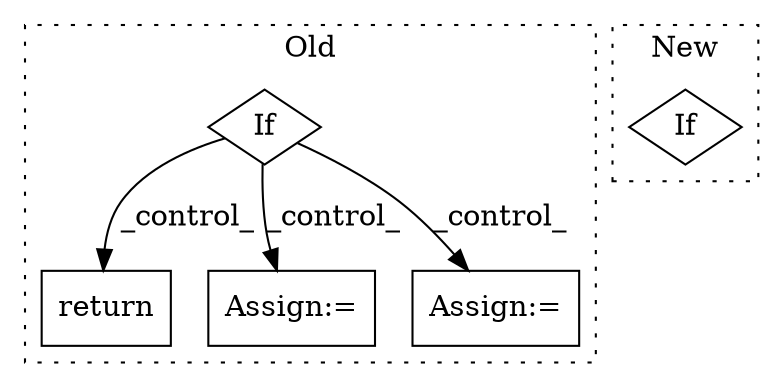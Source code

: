 digraph G {
subgraph cluster0 {
1 [label="return" a="93" s="9652" l="7" shape="box"];
3 [label="If" a="96" s="8858,8871" l="3,18" shape="diamond"];
4 [label="Assign:=" a="68" s="9360" l="3" shape="box"];
5 [label="Assign:=" a="68" s="9552" l="3" shape="box"];
label = "Old";
style="dotted";
}
subgraph cluster1 {
2 [label="If" a="96" s="8624,8641" l="3,14" shape="diamond"];
label = "New";
style="dotted";
}
3 -> 5 [label="_control_"];
3 -> 4 [label="_control_"];
3 -> 1 [label="_control_"];
}